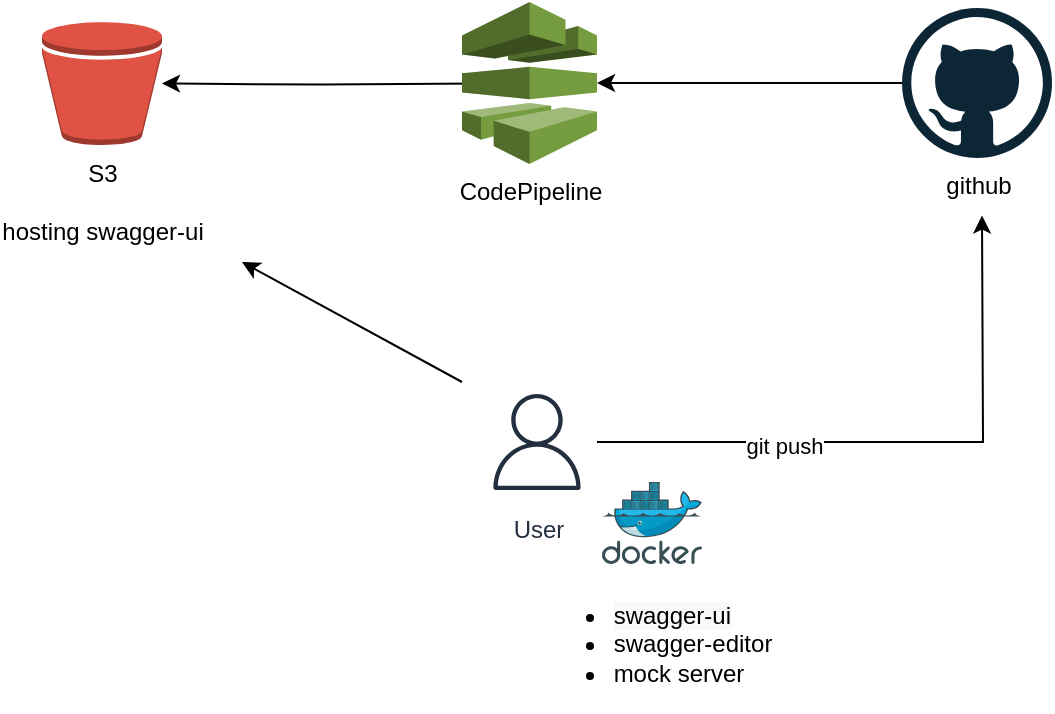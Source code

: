 <mxfile version="13.2.4" type="device"><diagram id="_X8ZuVhHGiqlCIBo8UX6" name="Page-1"><mxGraphModel dx="1106" dy="860" grid="1" gridSize="10" guides="1" tooltips="1" connect="1" arrows="1" fold="1" page="1" pageScale="1" pageWidth="2336" pageHeight="1654" math="0" shadow="0"><root><mxCell id="0"/><mxCell id="1" parent="0"/><mxCell id="Hn0IT2zQCKLExCbfU4RO-1" value="S3&lt;br&gt;&lt;br&gt;hosting swagger-ui" style="outlineConnect=0;dashed=0;verticalLabelPosition=bottom;verticalAlign=top;align=center;html=1;shape=mxgraph.aws3.bucket;fillColor=#E05243;gradientColor=none;" parent="1" vertex="1"><mxGeometry x="200" y="210" width="60" height="61.5" as="geometry"/></mxCell><mxCell id="Hn0IT2zQCKLExCbfU4RO-2" style="edgeStyle=orthogonalEdgeStyle;rounded=0;orthogonalLoop=1;jettySize=auto;html=1;" parent="1" source="Hn0IT2zQCKLExCbfU4RO-9" edge="1"><mxGeometry relative="1" as="geometry"><mxPoint x="670" y="306.75" as="targetPoint"/></mxGeometry></mxCell><mxCell id="yfcD3LXHB7Xl5owcIVRT-2" value="git push" style="edgeLabel;html=1;align=center;verticalAlign=middle;resizable=0;points=[];" parent="Hn0IT2zQCKLExCbfU4RO-2" vertex="1" connectable="0"><mxGeometry x="-0.394" y="-2" relative="1" as="geometry"><mxPoint as="offset"/></mxGeometry></mxCell><mxCell id="Hn0IT2zQCKLExCbfU4RO-4" style="edgeStyle=orthogonalEdgeStyle;rounded=0;orthogonalLoop=1;jettySize=auto;html=1;entryX=1;entryY=0.5;entryDx=0;entryDy=0;entryPerimeter=0;" parent="1" source="Hn0IT2zQCKLExCbfU4RO-5" target="Hn0IT2zQCKLExCbfU4RO-12" edge="1"><mxGeometry relative="1" as="geometry"/></mxCell><mxCell id="Hn0IT2zQCKLExCbfU4RO-5" value="github" style="dashed=0;outlineConnect=0;html=1;align=center;labelPosition=center;verticalLabelPosition=bottom;verticalAlign=top;shape=mxgraph.weblogos.github" parent="1" vertex="1"><mxGeometry x="630" y="203" width="75" height="75" as="geometry"/></mxCell><mxCell id="Hn0IT2zQCKLExCbfU4RO-9" value="User" style="outlineConnect=0;fontColor=#232F3E;gradientColor=none;strokeColor=#232F3E;fillColor=#ffffff;dashed=0;verticalLabelPosition=bottom;verticalAlign=top;align=center;html=1;fontSize=12;fontStyle=0;aspect=fixed;shape=mxgraph.aws4.resourceIcon;resIcon=mxgraph.aws4.user;" parent="1" vertex="1"><mxGeometry x="417.5" y="390" width="60" height="60" as="geometry"/></mxCell><mxCell id="Hn0IT2zQCKLExCbfU4RO-10" value="&lt;div style=&quot;text-align: left&quot;&gt;&lt;ul&gt;&lt;li&gt;&lt;span style=&quot;background-color: rgb(248 , 249 , 250)&quot;&gt;swagger-ui&lt;/span&gt;&lt;/li&gt;&lt;li&gt;&lt;span style=&quot;background-color: rgb(248 , 249 , 250)&quot;&gt;&lt;div style=&quot;text-align: left&quot;&gt;swagger-editor&lt;/div&gt;&lt;/span&gt;&lt;/li&gt;&lt;li&gt;&lt;span style=&quot;background-color: rgb(248 , 249 , 250)&quot;&gt;&lt;div style=&quot;text-align: left&quot;&gt;mock server&lt;/div&gt;&lt;/span&gt;&lt;/li&gt;&lt;/ul&gt;&lt;/div&gt;" style="aspect=fixed;html=1;points=[];align=center;image;fontSize=12;image=img/lib/mscae/Docker.svg;" parent="1" vertex="1"><mxGeometry x="480" y="440" width="50" height="41" as="geometry"/></mxCell><mxCell id="Hn0IT2zQCKLExCbfU4RO-11" style="edgeStyle=orthogonalEdgeStyle;rounded=0;orthogonalLoop=1;jettySize=auto;html=1;" parent="1" target="Hn0IT2zQCKLExCbfU4RO-1" edge="1"><mxGeometry relative="1" as="geometry"><mxPoint x="420" y="240.8" as="sourcePoint"/></mxGeometry></mxCell><mxCell id="Hn0IT2zQCKLExCbfU4RO-12" value="CodePipeline" style="outlineConnect=0;dashed=0;verticalLabelPosition=bottom;verticalAlign=top;align=center;html=1;shape=mxgraph.aws3.codepipeline;fillColor=#759C3E;gradientColor=none;" parent="1" vertex="1"><mxGeometry x="410" y="200" width="67.5" height="81" as="geometry"/></mxCell><mxCell id="Q0g75Sziw2DCzPaLhCAJ-2" value="" style="endArrow=classic;html=1;" edge="1" parent="1"><mxGeometry width="50" height="50" relative="1" as="geometry"><mxPoint x="410" y="390" as="sourcePoint"/><mxPoint x="300" y="330" as="targetPoint"/></mxGeometry></mxCell></root></mxGraphModel></diagram></mxfile>